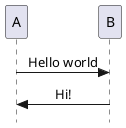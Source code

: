 ' TUTORIAL -- https://youtu.be/xkwJ9GwgZJU

' Comentario simple
/' Comentario
de
bloque '/

' Directiva (directive) de apertura, junto con el título del diagrama (opcional; y evitar espacios)
@startuml hello_world

' skinparam para cambiar apariencia -- Recordatorio: ctrl+space para ver las opciones disponibles
' Style > strictuml elimina la duplicación de objetos debajo
skinparam Style strictuml

' SequenceMessageAlignment > center centra el texto de las secuencias
skinparam SequenceMessageAlignment center

A -> B : Hello world
A <- B : Hi!
' También válido B -> A

' Directiva de cierre
@enduml
